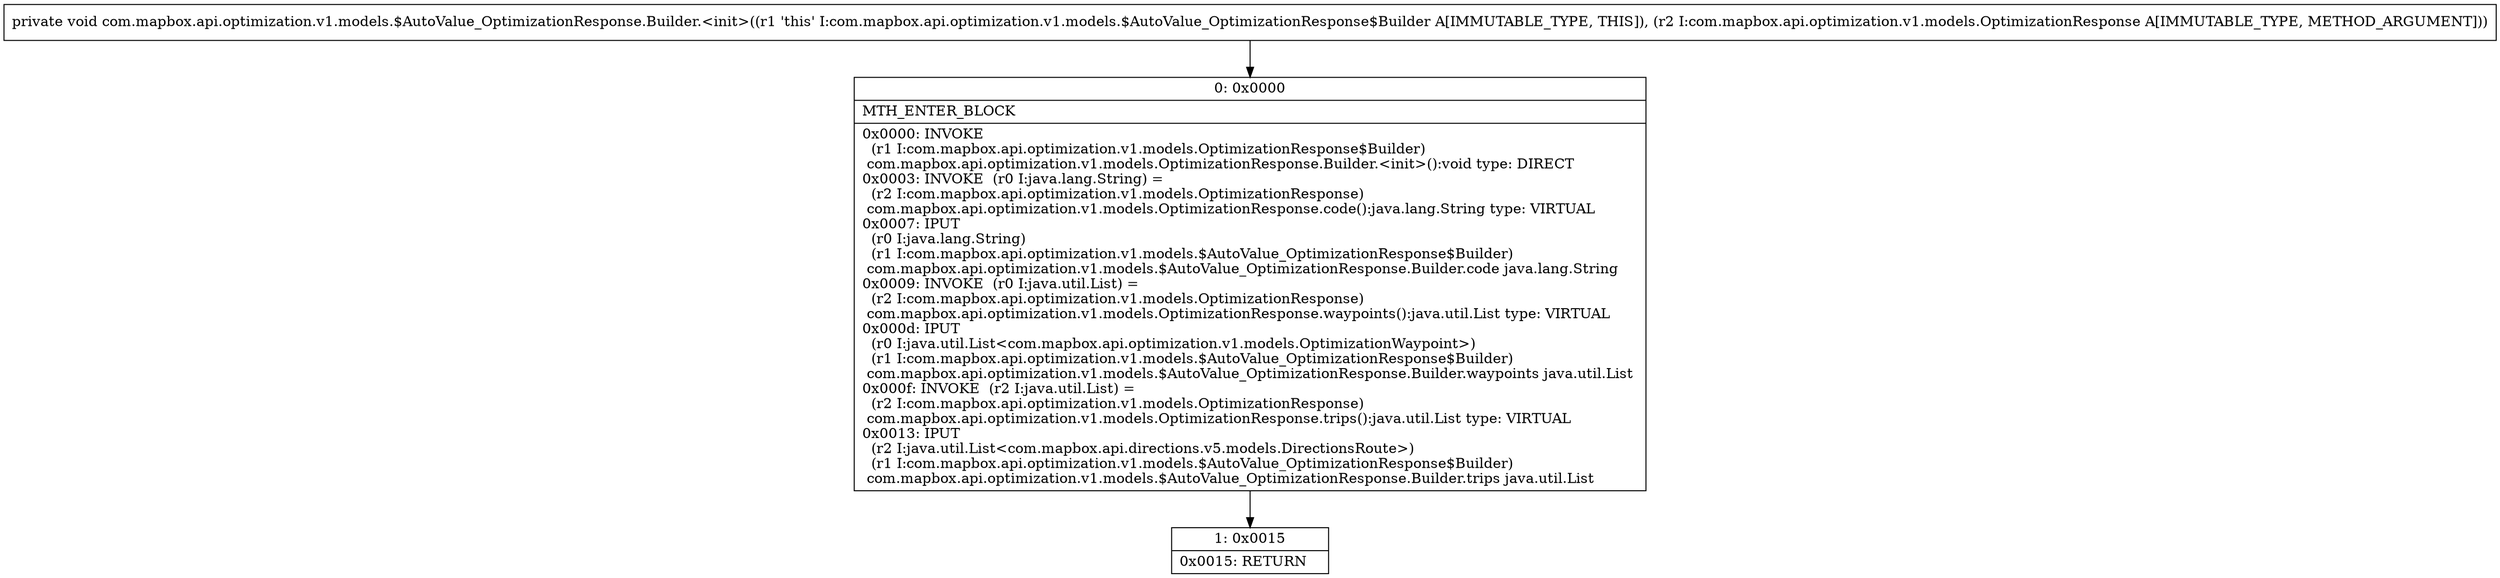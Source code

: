 digraph "CFG forcom.mapbox.api.optimization.v1.models.$AutoValue_OptimizationResponse.Builder.\<init\>(Lcom\/mapbox\/api\/optimization\/v1\/models\/OptimizationResponse;)V" {
Node_0 [shape=record,label="{0\:\ 0x0000|MTH_ENTER_BLOCK\l|0x0000: INVOKE  \l  (r1 I:com.mapbox.api.optimization.v1.models.OptimizationResponse$Builder)\l com.mapbox.api.optimization.v1.models.OptimizationResponse.Builder.\<init\>():void type: DIRECT \l0x0003: INVOKE  (r0 I:java.lang.String) = \l  (r2 I:com.mapbox.api.optimization.v1.models.OptimizationResponse)\l com.mapbox.api.optimization.v1.models.OptimizationResponse.code():java.lang.String type: VIRTUAL \l0x0007: IPUT  \l  (r0 I:java.lang.String)\l  (r1 I:com.mapbox.api.optimization.v1.models.$AutoValue_OptimizationResponse$Builder)\l com.mapbox.api.optimization.v1.models.$AutoValue_OptimizationResponse.Builder.code java.lang.String \l0x0009: INVOKE  (r0 I:java.util.List) = \l  (r2 I:com.mapbox.api.optimization.v1.models.OptimizationResponse)\l com.mapbox.api.optimization.v1.models.OptimizationResponse.waypoints():java.util.List type: VIRTUAL \l0x000d: IPUT  \l  (r0 I:java.util.List\<com.mapbox.api.optimization.v1.models.OptimizationWaypoint\>)\l  (r1 I:com.mapbox.api.optimization.v1.models.$AutoValue_OptimizationResponse$Builder)\l com.mapbox.api.optimization.v1.models.$AutoValue_OptimizationResponse.Builder.waypoints java.util.List \l0x000f: INVOKE  (r2 I:java.util.List) = \l  (r2 I:com.mapbox.api.optimization.v1.models.OptimizationResponse)\l com.mapbox.api.optimization.v1.models.OptimizationResponse.trips():java.util.List type: VIRTUAL \l0x0013: IPUT  \l  (r2 I:java.util.List\<com.mapbox.api.directions.v5.models.DirectionsRoute\>)\l  (r1 I:com.mapbox.api.optimization.v1.models.$AutoValue_OptimizationResponse$Builder)\l com.mapbox.api.optimization.v1.models.$AutoValue_OptimizationResponse.Builder.trips java.util.List \l}"];
Node_1 [shape=record,label="{1\:\ 0x0015|0x0015: RETURN   \l}"];
MethodNode[shape=record,label="{private void com.mapbox.api.optimization.v1.models.$AutoValue_OptimizationResponse.Builder.\<init\>((r1 'this' I:com.mapbox.api.optimization.v1.models.$AutoValue_OptimizationResponse$Builder A[IMMUTABLE_TYPE, THIS]), (r2 I:com.mapbox.api.optimization.v1.models.OptimizationResponse A[IMMUTABLE_TYPE, METHOD_ARGUMENT])) }"];
MethodNode -> Node_0;
Node_0 -> Node_1;
}

